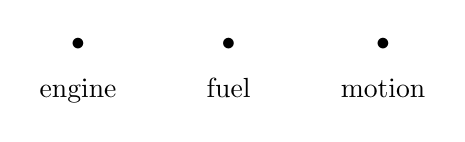     \begin{tikzcd}
    \bullet&\bullet&\bullet\\[-15pt]
    \text{engine}&\text{fuel}&\text{motion}
    \end{tikzcd}